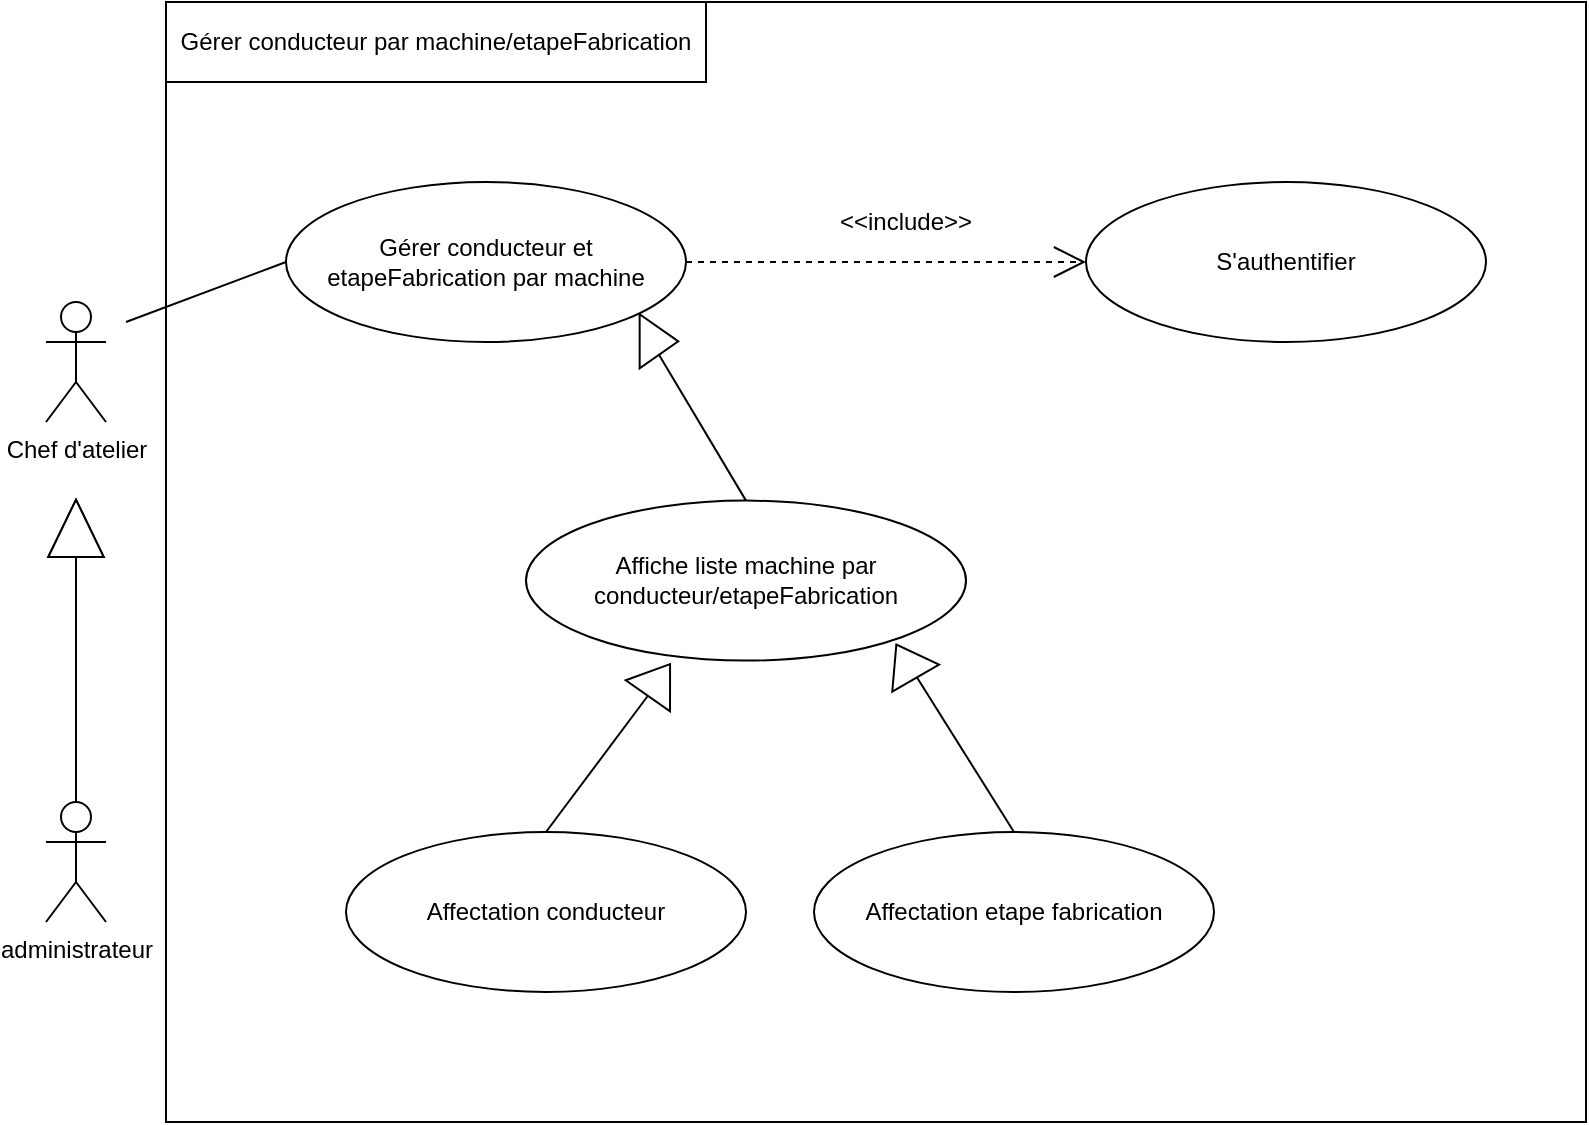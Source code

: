 <mxfile version="21.3.7" type="gitlab">
  <diagram name="Page-1" id="KksDJcQ3sd0gYTwmEH6W">
    <mxGraphModel dx="1379" dy="788" grid="1" gridSize="10" guides="1" tooltips="1" connect="1" arrows="1" fold="1" page="1" pageScale="1" pageWidth="827" pageHeight="1169" math="0" shadow="0">
      <root>
        <mxCell id="0" />
        <mxCell id="1" parent="0" />
        <mxCell id="GGUCeEKt93RqDW9J0Hbx-1" value="" style="rounded=0;whiteSpace=wrap;html=1;" parent="1" vertex="1">
          <mxGeometry x="90" y="130" width="710" height="560" as="geometry" />
        </mxCell>
        <mxCell id="GGUCeEKt93RqDW9J0Hbx-2" value="Chef d&#39;atelier" style="shape=umlActor;verticalLabelPosition=bottom;verticalAlign=top;html=1;outlineConnect=0;" parent="1" vertex="1">
          <mxGeometry x="30" y="280" width="30" height="60" as="geometry" />
        </mxCell>
        <mxCell id="GGUCeEKt93RqDW9J0Hbx-3" value="administrateur" style="shape=umlActor;verticalLabelPosition=bottom;verticalAlign=top;html=1;outlineConnect=0;" parent="1" vertex="1">
          <mxGeometry x="30" y="530" width="30" height="60" as="geometry" />
        </mxCell>
        <mxCell id="GGUCeEKt93RqDW9J0Hbx-4" value="Gérer conducteur et etapeFabrication par machine" style="ellipse;whiteSpace=wrap;html=1;" parent="1" vertex="1">
          <mxGeometry x="150" y="220" width="200" height="80" as="geometry" />
        </mxCell>
        <mxCell id="GGUCeEKt93RqDW9J0Hbx-5" value="" style="endArrow=none;html=1;rounded=0;entryX=0;entryY=0.5;entryDx=0;entryDy=0;" parent="1" target="GGUCeEKt93RqDW9J0Hbx-4" edge="1">
          <mxGeometry width="50" height="50" relative="1" as="geometry">
            <mxPoint x="70" y="290" as="sourcePoint" />
            <mxPoint x="530" y="560" as="targetPoint" />
          </mxGeometry>
        </mxCell>
        <mxCell id="GGUCeEKt93RqDW9J0Hbx-6" value="S&#39;authentifier" style="ellipse;whiteSpace=wrap;html=1;" parent="1" vertex="1">
          <mxGeometry x="550" y="220" width="200" height="80" as="geometry" />
        </mxCell>
        <mxCell id="GGUCeEKt93RqDW9J0Hbx-8" value="Affiche liste machine par conducteur/etapeFabrication" style="ellipse;whiteSpace=wrap;html=1;" parent="1" vertex="1">
          <mxGeometry x="270" y="379.31" width="220" height="80" as="geometry" />
        </mxCell>
        <mxCell id="GGUCeEKt93RqDW9J0Hbx-9" value="" style="triangle;whiteSpace=wrap;html=1;rotation=-90;" parent="1" vertex="1">
          <mxGeometry x="30.68" y="379.31" width="28.64" height="27.71" as="geometry" />
        </mxCell>
        <mxCell id="GGUCeEKt93RqDW9J0Hbx-10" value="" style="endArrow=none;html=1;rounded=0;exitX=0.5;exitY=0;exitDx=0;exitDy=0;exitPerimeter=0;entryX=0;entryY=0.5;entryDx=0;entryDy=0;" parent="1" source="GGUCeEKt93RqDW9J0Hbx-3" target="GGUCeEKt93RqDW9J0Hbx-9" edge="1">
          <mxGeometry width="50" height="50" relative="1" as="geometry">
            <mxPoint x="430" y="440" as="sourcePoint" />
            <mxPoint x="480" y="390" as="targetPoint" />
          </mxGeometry>
        </mxCell>
        <mxCell id="GGUCeEKt93RqDW9J0Hbx-11" value="" style="triangle;whiteSpace=wrap;html=1;rotation=-90;" parent="1" vertex="1">
          <mxGeometry x="30.68" y="379.31" width="28.64" height="27.71" as="geometry" />
        </mxCell>
        <mxCell id="GGUCeEKt93RqDW9J0Hbx-12" value="" style="triangle;whiteSpace=wrap;html=1;rotation=-90;direction=south;" parent="1" vertex="1">
          <mxGeometry x="322.98" y="290" width="27.02" height="19.32" as="geometry" />
        </mxCell>
        <mxCell id="GGUCeEKt93RqDW9J0Hbx-14" value="" style="endArrow=none;html=1;rounded=0;exitX=0.5;exitY=0;exitDx=0;exitDy=0;entryX=0.5;entryY=1;entryDx=0;entryDy=0;" parent="1" source="GGUCeEKt93RqDW9J0Hbx-8" target="GGUCeEKt93RqDW9J0Hbx-12" edge="1">
          <mxGeometry width="50" height="50" relative="1" as="geometry">
            <mxPoint x="480" y="500" as="sourcePoint" />
            <mxPoint x="530" y="450" as="targetPoint" />
          </mxGeometry>
        </mxCell>
        <mxCell id="GGUCeEKt93RqDW9J0Hbx-17" value="Affectation conducteur" style="ellipse;whiteSpace=wrap;html=1;" parent="1" vertex="1">
          <mxGeometry x="180" y="545" width="200" height="80" as="geometry" />
        </mxCell>
        <mxCell id="GGUCeEKt93RqDW9J0Hbx-20" value="&amp;lt;&amp;lt;include&amp;gt;&amp;gt;" style="text;html=1;strokeColor=none;fillColor=none;align=center;verticalAlign=middle;whiteSpace=wrap;rounded=0;" parent="1" vertex="1">
          <mxGeometry x="440" y="230" width="40" height="20" as="geometry" />
        </mxCell>
        <mxCell id="GGUCeEKt93RqDW9J0Hbx-24" value="" style="endArrow=none;html=1;rounded=0;entryX=0;entryY=0.5;entryDx=0;entryDy=0;exitX=0.5;exitY=0;exitDx=0;exitDy=0;" parent="1" source="GGUCeEKt93RqDW9J0Hbx-17" target="GGUCeEKt93RqDW9J0Hbx-37" edge="1">
          <mxGeometry width="50" height="50" relative="1" as="geometry">
            <mxPoint x="460" y="696" as="sourcePoint" />
            <mxPoint x="403.169" y="500.686" as="targetPoint" />
          </mxGeometry>
        </mxCell>
        <mxCell id="GGUCeEKt93RqDW9J0Hbx-25" value="Gérer conducteur par machine/etapeFabrication" style="rounded=0;whiteSpace=wrap;html=1;" parent="1" vertex="1">
          <mxGeometry x="90" y="130" width="270" height="40" as="geometry" />
        </mxCell>
        <mxCell id="GGUCeEKt93RqDW9J0Hbx-37" value="" style="triangle;whiteSpace=wrap;html=1;rotation=-145;direction=south;" parent="1" vertex="1">
          <mxGeometry x="322.98" y="459.31" width="27.02" height="19.32" as="geometry" />
        </mxCell>
        <mxCell id="dOgu_uCe00hNY6VIZD7N-1" value="Affectation etape fabrication" style="ellipse;whiteSpace=wrap;html=1;" parent="1" vertex="1">
          <mxGeometry x="414" y="545" width="200" height="80" as="geometry" />
        </mxCell>
        <mxCell id="dOgu_uCe00hNY6VIZD7N-2" value="" style="endArrow=none;html=1;rounded=0;entryX=1;entryY=0.5;entryDx=0;entryDy=0;exitX=0.5;exitY=0;exitDx=0;exitDy=0;" parent="1" source="dOgu_uCe00hNY6VIZD7N-1" target="dOgu_uCe00hNY6VIZD7N-3" edge="1">
          <mxGeometry width="50" height="50" relative="1" as="geometry">
            <mxPoint x="290" y="555" as="sourcePoint" />
            <mxPoint x="341" y="487" as="targetPoint" />
          </mxGeometry>
        </mxCell>
        <mxCell id="dOgu_uCe00hNY6VIZD7N-3" value="" style="triangle;whiteSpace=wrap;html=1;rotation=-210;direction=south;" parent="1" vertex="1">
          <mxGeometry x="446.49" y="450" width="27.02" height="19.32" as="geometry" />
        </mxCell>
        <mxCell id="GyeJO6tOPZS5stzE5vEc-1" style="edgeStyle=orthogonalEdgeStyle;rounded=0;orthogonalLoop=1;jettySize=auto;html=1;endArrow=open;endFill=0;dashed=1;strokeWidth=1;endSize=14;exitX=1;exitY=0.5;exitDx=0;exitDy=0;entryX=0;entryY=0.5;entryDx=0;entryDy=0;" edge="1" parent="1" source="GGUCeEKt93RqDW9J0Hbx-4" target="GGUCeEKt93RqDW9J0Hbx-6">
          <mxGeometry relative="1" as="geometry">
            <mxPoint x="440" y="294" as="sourcePoint" />
            <mxPoint x="600" y="294" as="targetPoint" />
          </mxGeometry>
        </mxCell>
      </root>
    </mxGraphModel>
  </diagram>
</mxfile>
